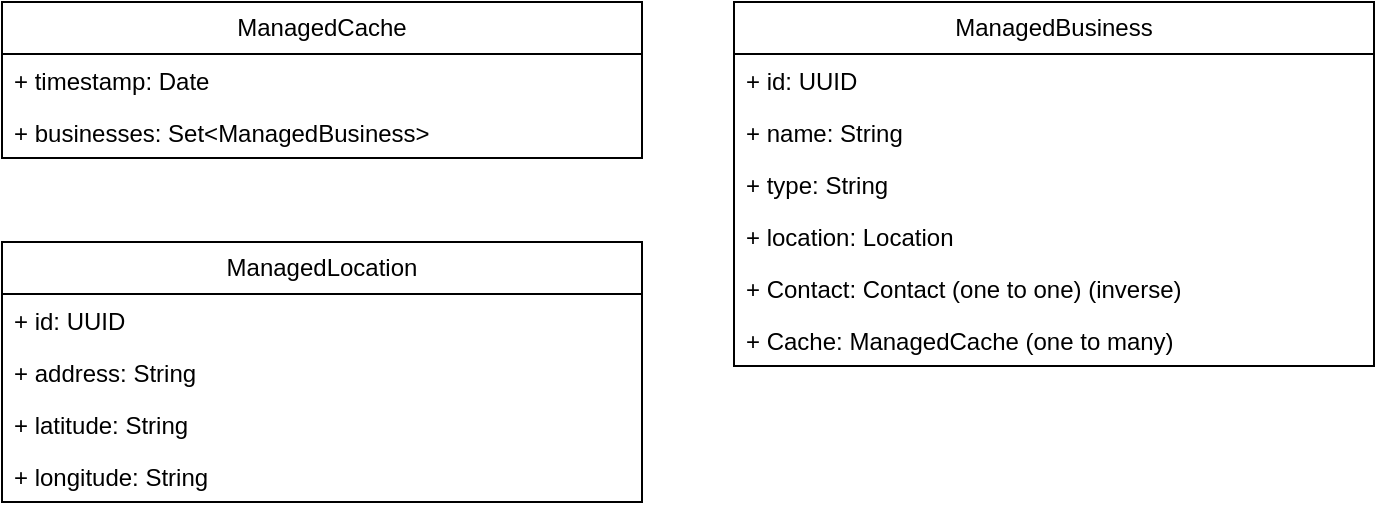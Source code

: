 <mxfile version="24.8.8">
  <diagram id="C5RBs43oDa-KdzZeNtuy" name="Page-1">
    <mxGraphModel dx="910" dy="681" grid="1" gridSize="10" guides="1" tooltips="1" connect="1" arrows="1" fold="1" page="1" pageScale="1" pageWidth="827" pageHeight="1169" math="0" shadow="0">
      <root>
        <mxCell id="WIyWlLk6GJQsqaUBKTNV-0" />
        <mxCell id="WIyWlLk6GJQsqaUBKTNV-1" parent="WIyWlLk6GJQsqaUBKTNV-0" />
        <mxCell id="Z3wQ_ynYEUyBmS1xLUkh-1" value="ManagedCache" style="swimlane;fontStyle=0;childLayout=stackLayout;horizontal=1;startSize=26;fillColor=none;horizontalStack=0;resizeParent=1;resizeParentMax=0;resizeLast=0;collapsible=1;marginBottom=0;whiteSpace=wrap;html=1;" vertex="1" parent="WIyWlLk6GJQsqaUBKTNV-1">
          <mxGeometry x="94" y="200" width="320" height="78" as="geometry" />
        </mxCell>
        <mxCell id="Z3wQ_ynYEUyBmS1xLUkh-2" value="+ timestamp: Date" style="text;strokeColor=none;fillColor=none;align=left;verticalAlign=top;spacingLeft=4;spacingRight=4;overflow=hidden;rotatable=0;points=[[0,0.5],[1,0.5]];portConstraint=eastwest;whiteSpace=wrap;html=1;" vertex="1" parent="Z3wQ_ynYEUyBmS1xLUkh-1">
          <mxGeometry y="26" width="320" height="26" as="geometry" />
        </mxCell>
        <mxCell id="Z3wQ_ynYEUyBmS1xLUkh-3" value="+ businesses: Set&amp;lt;ManagedBusiness&amp;gt;" style="text;strokeColor=none;fillColor=none;align=left;verticalAlign=top;spacingLeft=4;spacingRight=4;overflow=hidden;rotatable=0;points=[[0,0.5],[1,0.5]];portConstraint=eastwest;whiteSpace=wrap;html=1;" vertex="1" parent="Z3wQ_ynYEUyBmS1xLUkh-1">
          <mxGeometry y="52" width="320" height="26" as="geometry" />
        </mxCell>
        <mxCell id="Z3wQ_ynYEUyBmS1xLUkh-5" value="ManagedBusiness" style="swimlane;fontStyle=0;childLayout=stackLayout;horizontal=1;startSize=26;fillColor=none;horizontalStack=0;resizeParent=1;resizeParentMax=0;resizeLast=0;collapsible=1;marginBottom=0;whiteSpace=wrap;html=1;" vertex="1" parent="WIyWlLk6GJQsqaUBKTNV-1">
          <mxGeometry x="460" y="200" width="320" height="182" as="geometry" />
        </mxCell>
        <mxCell id="Z3wQ_ynYEUyBmS1xLUkh-6" value="+ id: UUID" style="text;strokeColor=none;fillColor=none;align=left;verticalAlign=top;spacingLeft=4;spacingRight=4;overflow=hidden;rotatable=0;points=[[0,0.5],[1,0.5]];portConstraint=eastwest;whiteSpace=wrap;html=1;" vertex="1" parent="Z3wQ_ynYEUyBmS1xLUkh-5">
          <mxGeometry y="26" width="320" height="26" as="geometry" />
        </mxCell>
        <mxCell id="Z3wQ_ynYEUyBmS1xLUkh-8" value="+ name: String" style="text;strokeColor=none;fillColor=none;align=left;verticalAlign=top;spacingLeft=4;spacingRight=4;overflow=hidden;rotatable=0;points=[[0,0.5],[1,0.5]];portConstraint=eastwest;whiteSpace=wrap;html=1;" vertex="1" parent="Z3wQ_ynYEUyBmS1xLUkh-5">
          <mxGeometry y="52" width="320" height="26" as="geometry" />
        </mxCell>
        <mxCell id="Z3wQ_ynYEUyBmS1xLUkh-13" value="+ type: String" style="text;strokeColor=none;fillColor=none;align=left;verticalAlign=top;spacingLeft=4;spacingRight=4;overflow=hidden;rotatable=0;points=[[0,0.5],[1,0.5]];portConstraint=eastwest;whiteSpace=wrap;html=1;" vertex="1" parent="Z3wQ_ynYEUyBmS1xLUkh-5">
          <mxGeometry y="78" width="320" height="26" as="geometry" />
        </mxCell>
        <mxCell id="Z3wQ_ynYEUyBmS1xLUkh-19" value="+ location: Location" style="text;strokeColor=none;fillColor=none;align=left;verticalAlign=top;spacingLeft=4;spacingRight=4;overflow=hidden;rotatable=0;points=[[0,0.5],[1,0.5]];portConstraint=eastwest;whiteSpace=wrap;html=1;" vertex="1" parent="Z3wQ_ynYEUyBmS1xLUkh-5">
          <mxGeometry y="104" width="320" height="26" as="geometry" />
        </mxCell>
        <mxCell id="Z3wQ_ynYEUyBmS1xLUkh-20" value="+ Contact: Contact (one to one) (inverse)" style="text;strokeColor=none;fillColor=none;align=left;verticalAlign=top;spacingLeft=4;spacingRight=4;overflow=hidden;rotatable=0;points=[[0,0.5],[1,0.5]];portConstraint=eastwest;whiteSpace=wrap;html=1;" vertex="1" parent="Z3wQ_ynYEUyBmS1xLUkh-5">
          <mxGeometry y="130" width="320" height="26" as="geometry" />
        </mxCell>
        <mxCell id="Z3wQ_ynYEUyBmS1xLUkh-27" value="+ Cache: ManagedCache (one to many)" style="text;strokeColor=none;fillColor=none;align=left;verticalAlign=top;spacingLeft=4;spacingRight=4;overflow=hidden;rotatable=0;points=[[0,0.5],[1,0.5]];portConstraint=eastwest;whiteSpace=wrap;html=1;" vertex="1" parent="Z3wQ_ynYEUyBmS1xLUkh-5">
          <mxGeometry y="156" width="320" height="26" as="geometry" />
        </mxCell>
        <mxCell id="Z3wQ_ynYEUyBmS1xLUkh-21" value="ManagedLocation" style="swimlane;fontStyle=0;childLayout=stackLayout;horizontal=1;startSize=26;fillColor=none;horizontalStack=0;resizeParent=1;resizeParentMax=0;resizeLast=0;collapsible=1;marginBottom=0;whiteSpace=wrap;html=1;" vertex="1" parent="WIyWlLk6GJQsqaUBKTNV-1">
          <mxGeometry x="94" y="320" width="320" height="130" as="geometry" />
        </mxCell>
        <mxCell id="Z3wQ_ynYEUyBmS1xLUkh-22" value="+ id: UUID" style="text;strokeColor=none;fillColor=none;align=left;verticalAlign=top;spacingLeft=4;spacingRight=4;overflow=hidden;rotatable=0;points=[[0,0.5],[1,0.5]];portConstraint=eastwest;whiteSpace=wrap;html=1;" vertex="1" parent="Z3wQ_ynYEUyBmS1xLUkh-21">
          <mxGeometry y="26" width="320" height="26" as="geometry" />
        </mxCell>
        <mxCell id="Z3wQ_ynYEUyBmS1xLUkh-23" value="+ address: String" style="text;strokeColor=none;fillColor=none;align=left;verticalAlign=top;spacingLeft=4;spacingRight=4;overflow=hidden;rotatable=0;points=[[0,0.5],[1,0.5]];portConstraint=eastwest;whiteSpace=wrap;html=1;" vertex="1" parent="Z3wQ_ynYEUyBmS1xLUkh-21">
          <mxGeometry y="52" width="320" height="26" as="geometry" />
        </mxCell>
        <mxCell id="Z3wQ_ynYEUyBmS1xLUkh-24" value="+ latitude: String" style="text;strokeColor=none;fillColor=none;align=left;verticalAlign=top;spacingLeft=4;spacingRight=4;overflow=hidden;rotatable=0;points=[[0,0.5],[1,0.5]];portConstraint=eastwest;whiteSpace=wrap;html=1;" vertex="1" parent="Z3wQ_ynYEUyBmS1xLUkh-21">
          <mxGeometry y="78" width="320" height="26" as="geometry" />
        </mxCell>
        <mxCell id="Z3wQ_ynYEUyBmS1xLUkh-29" value="+ longitude: String" style="text;strokeColor=none;fillColor=none;align=left;verticalAlign=top;spacingLeft=4;spacingRight=4;overflow=hidden;rotatable=0;points=[[0,0.5],[1,0.5]];portConstraint=eastwest;whiteSpace=wrap;html=1;" vertex="1" parent="Z3wQ_ynYEUyBmS1xLUkh-21">
          <mxGeometry y="104" width="320" height="26" as="geometry" />
        </mxCell>
      </root>
    </mxGraphModel>
  </diagram>
</mxfile>
